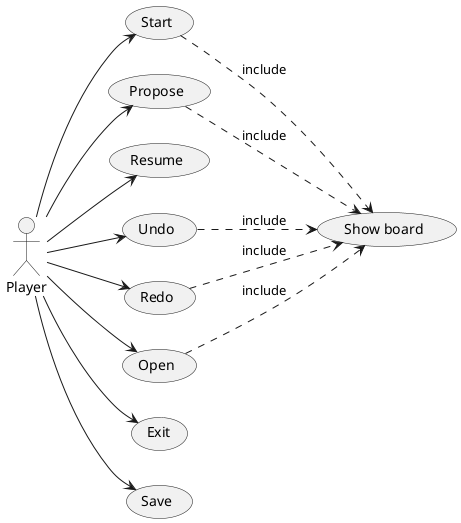 @startuml mastermind_usecases
left to right direction
actor Player
usecase Start
Player --> Start
usecase Board as "Show board"
usecase Propose
Player --> Propose
usecase Resume
Player --> Resume
Start .down.> Board: include
Propose .down.> Board: include
usecase Undo
Player -down-> Undo
Undo .down.> Board: include
usecase Redo
Player -down-> Redo
Redo .down.> Board: include
usecase Open
Player -down-> Open
Open .down.> Board: include
usecase Exit
Player -down-> Exit
usecase Save
Player -down-> Save
@enduml

@startuml mastermind_states
state INITIAL
state IN_GAME
state OUT_GAME
state FINAL
state EXIT
state if_finished <<choice>>
state if_finished_2 <<choice>>
state if_resumed <<choice>>

[*] --> INITIAL
INITIAL --> IN_GAME: Start
INITIAL --> if_finished_2: Open
if_finished_2 --> IN_GAME
if_finished_2 --> FINAL: [finished]
IN_GAME --> if_finished: Propose
IN_GAME --> if_finished: Undo
IN_GAME --> if_finished: Redo
IN_GAME --> OUT_GAME: Exit
if_finished --> IN_GAME
if_finished --> OUT_GAME: [finished]
OUT_GAME --> FINAL: Save
FINAL --> if_resumed: Resume
if_resumed --> INITIAL: [continued]
if_resumed --> EXIT
EXIT --> [*]
@enduml

@startuml propose_combination_usecase
state IN_GAME
state requested as " "
state allowed as " "
state error as " "
state ShowBoard as "Show board"
state winner as " "
state looser as " "
state finished as " "
state last as " "
state is_correct <<choice>>
state is_finished <<choice>>
state is_winner <<choice>>

[*] --> IN_GAME
IN_GAME --> requested: Player requests propose a combination
requested --> allowed: System requests a proposed combination
allowed --> is_correct: Player introduces a proposed combination
is_correct --> ShowBoard
is_correct --> error: [incorrect proposed combination]
note on link
  proposedCombination.colors.length != 4
  proposedCombination.colors at least one repeated
  proposedCombination.colors at least one != Color.values
end note
error --> last: System shows error
ShowBoard --> is_finished
is_finished --> is_winner: [finished]
note on link
  winner || loser
end note
is_winner --> winner: [winner]
note on link
  result.blacks = 4
end note
is_winner --> looser: [loser]
note on link
  result.blacks < 4 && attempts = 10
end note
is_finished --> last
winner --> finished: System shows winner message
looser --> finished: System shows loser message
last --> [*]: System allows Propose\nSystem allows Exit\nSystem allows Undo if undoable\nSystem allows Redo if redoable
finished --> [*]: System allows to Save the game
@enduml

@startuml resume_usecase
state OUT_GAME
state INITIAL
state EXIT
state requested as " "
state allowed as " "

[*] --> OUT_GAME
OUT_GAME --> requested: Player requests to resume a new game
requested --> allowed: System requests to continue
allowed --> INITIAL: Player introduces yes
allowed --> EXIT: Player introduces no
INITIAL --> [*]
EXIT --> [*]
@enduml

@startuml start_usecase
state INITIAL
state IN_GAME
state start as " "
state ShowBoard as "Show board"
state showed as " "

[*] --> INITIAL
INITIAL --> start: Player requests to start a new game
start --> ShowBoard: System shows title message
ShowBoard --> showed
showed --> IN_GAME: System allows Propose
IN_GAME --> [*]
@enduml

@startuml show_board_usecase
state attempts_shown as " "
state combinations_shown as " "
[*] --> attempts_shown: System shows attempts
attempts_shown --> combinations_shown: System shows secret combination as "****"
combinations_shown --> [*]: System shows proposed combinations with results
@enduml

@startuml undo_usecase
state IN_GAME
state ShowBoard as "Show board"
state showed as " "
state showed1 as " "
state is_undoable <<choice>>

[*] --> IN_GAME
IN_GAME --> ShowBoard: Player requests undo
ShowBoard --> is_undoable
is_undoable --> showed: [undoable]
note on link
  attempts > 0
end note
is_undoable --> showed1
showed --> [*]: System allows Propose\nSystem allows Exit\nSystem allows Undo\nSystem allows Redo if redoable
showed1 --> [*]: System allows Propose\nSystem allows Exit\nSystem allows Redo if redoable
@enduml

@startuml redo_usecase
state IN_GAME
state ShowBoard as "Show board"
state showed as " "
state showed1 as " "
state is_undoable <<choice>>

[*] --> IN_GAME
IN_GAME --> ShowBoard: Player requests redo
ShowBoard --> is_undoable
is_undoable --> showed: [redoable]
note on link
  undo has been made previously
end note
is_undoable --> showed1
showed --> [*]: System allows Propose\nSystem allows Exit\nSystem allows Undo if undoable\nSystem allows Redo
showed1 --> [*]: System allows Propose\nSystem allows Exit\nSystem allows Undo if undoable
@enduml

@startuml open_usecase
state INITIAL
state start as " "
state ShowBoard as "Show board"
state showed <<choice>>
state resumed as " "
state proposed as " "

[*] --> INITIAL
INITIAL --> start: Player requests to open a saved game
start --> ShowBoard: System shows title message
ShowBoard --> showed
showed --> proposed 
showed --> resumed: [finished]
proposed --> [*]: System allows Propose
resumed --> [*]: System allows Resume
@enduml

@startuml exit_usecase
state IN_GAME
state requested as " "
state OUT_GAME

[*] --> IN_GAME
IN_GAME --> requested: Player requests to exit
requested --> OUT_GAME: System allows Save
OUT_GAME --> [*]
@enduml

@startuml save_usecase
state OUT_GAME
state FINAL
state requested as " "
state allowed as " "
state introduced as " "
state yes as " "
state request_name as " "

[*] --> OUT_GAME
OUT_GAME --> requested: Player requests to save the game
requested --> allowed: System requests to confirm
allowed --> introduced: Player introduces no
allowed --> yes: Player introduces yes
yes --> request_name: System request a name for saved game
request_name --> introduced: Player introduces a name
introduced --> FINAL: System allows Resume 
FINAL --> [*]
@enduml